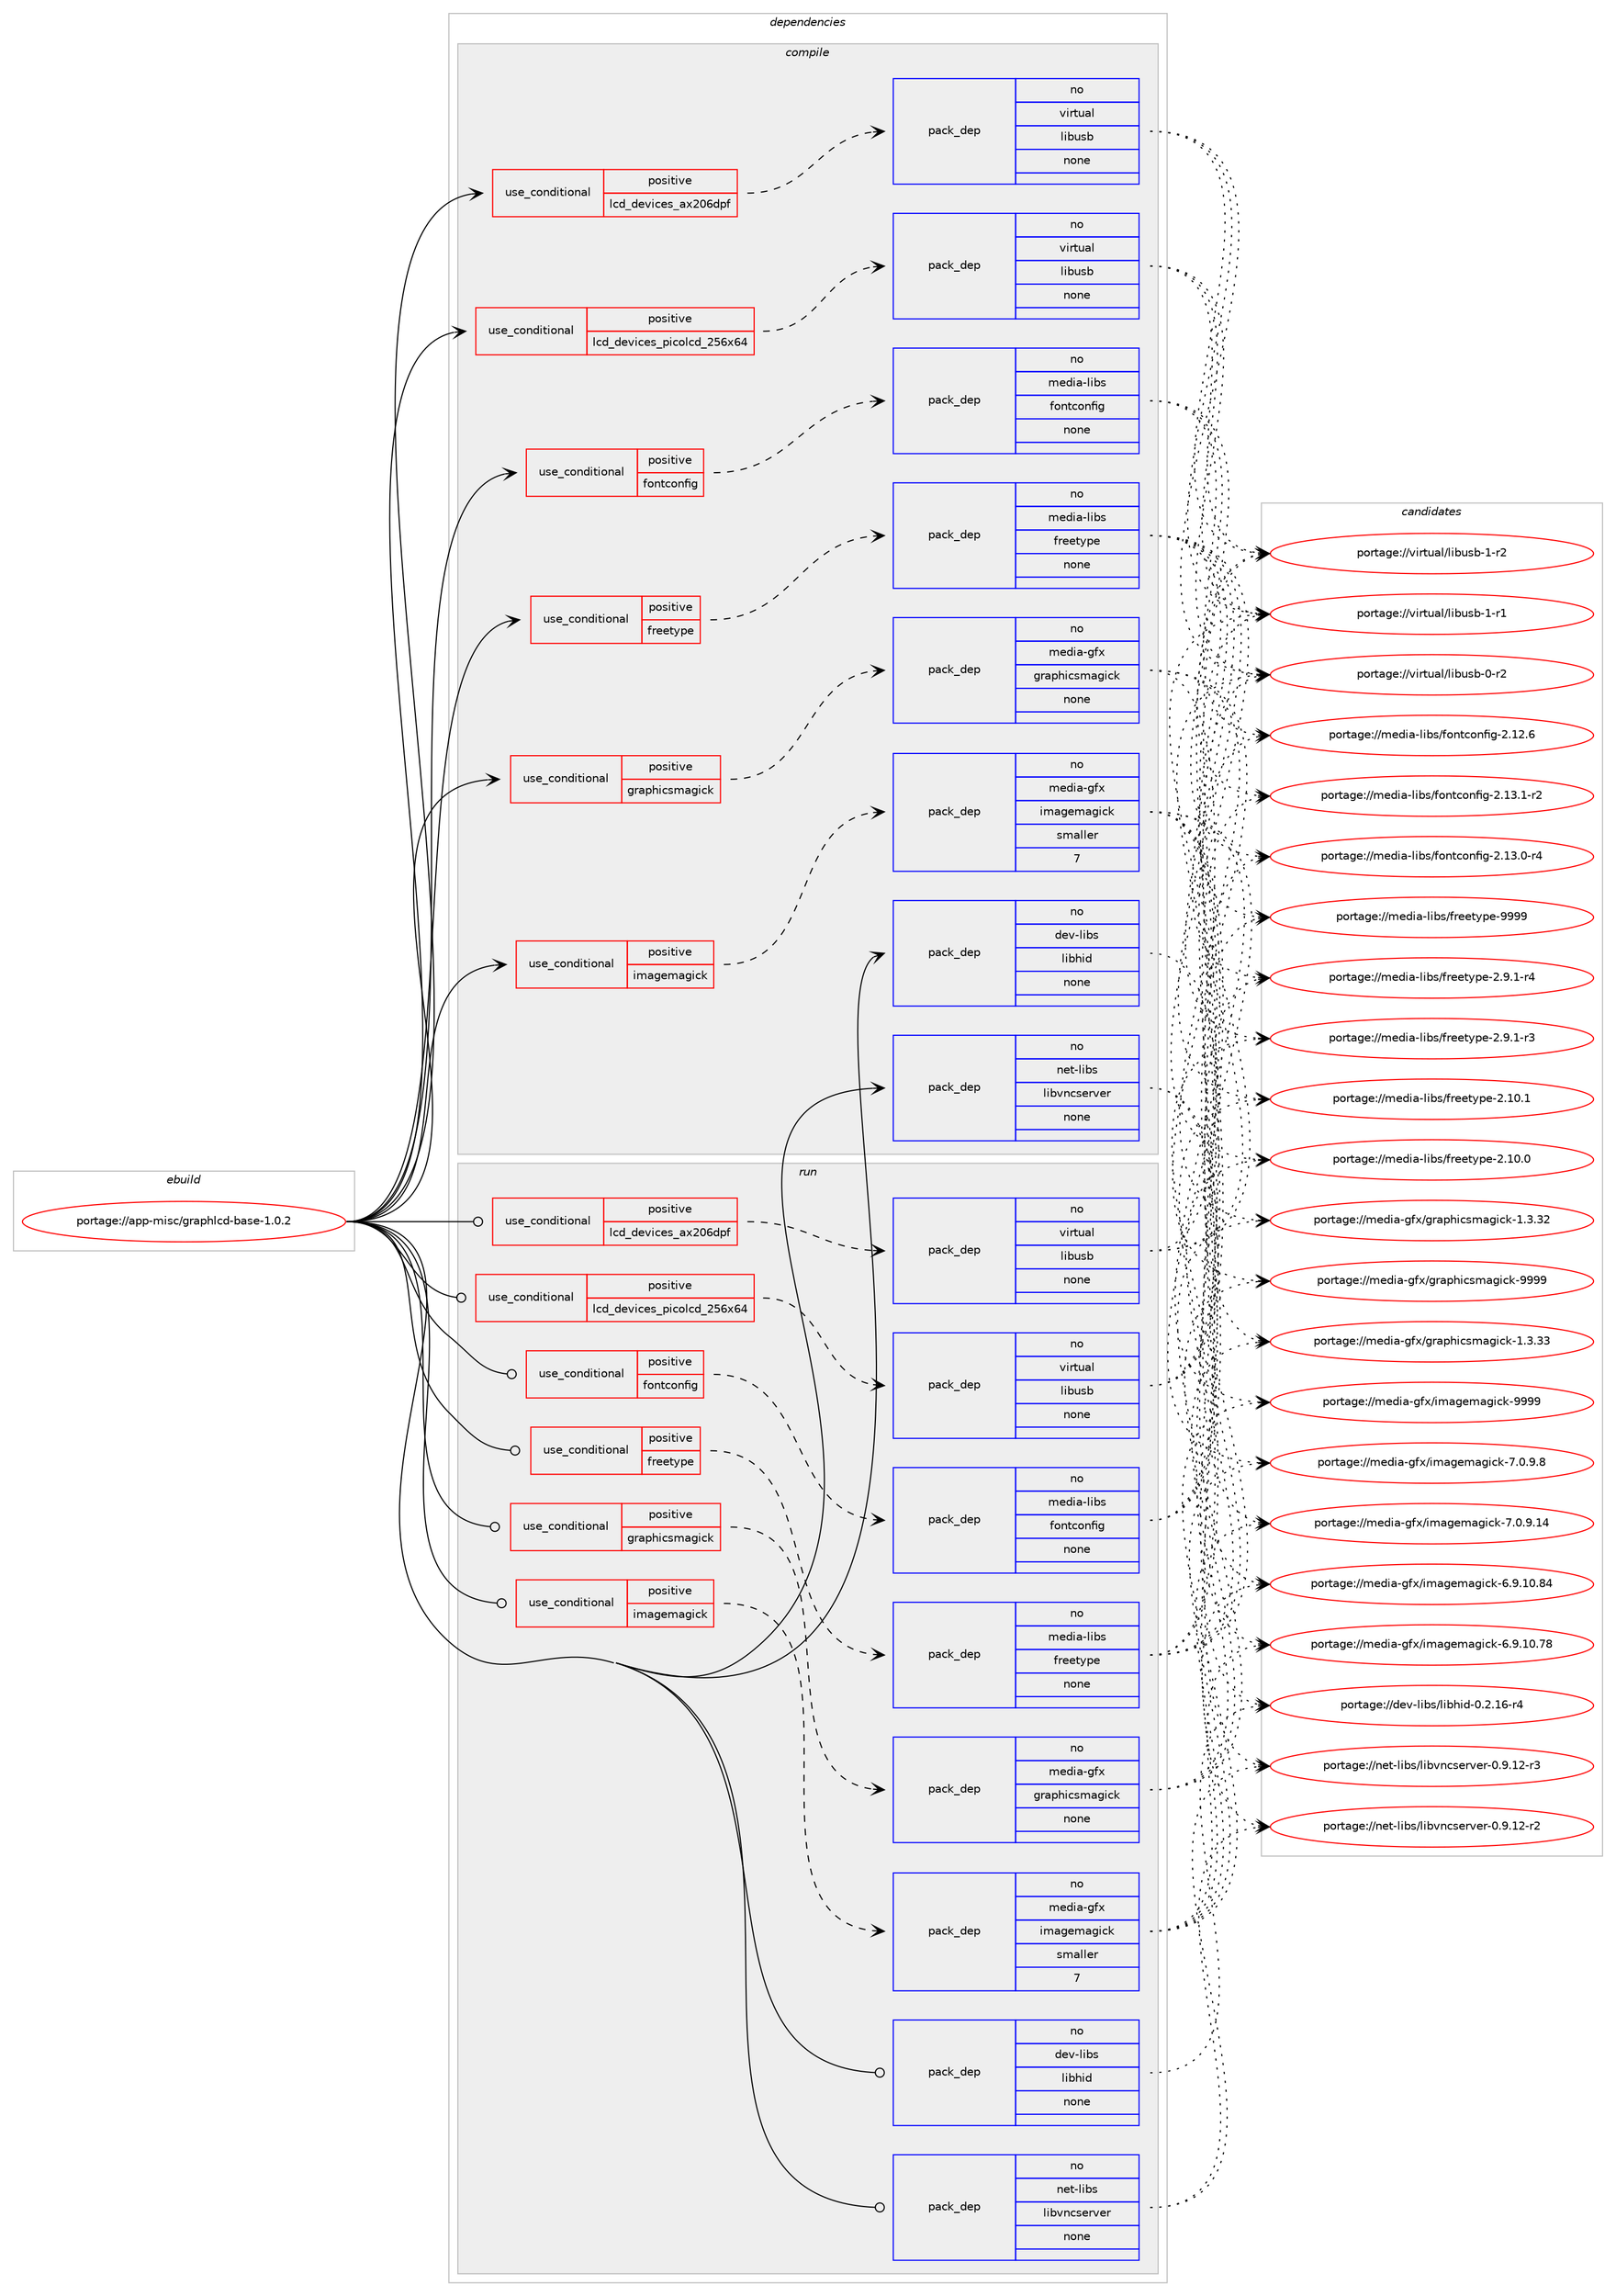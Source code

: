 digraph prolog {

# *************
# Graph options
# *************

newrank=true;
concentrate=true;
compound=true;
graph [rankdir=LR,fontname=Helvetica,fontsize=10,ranksep=1.5];#, ranksep=2.5, nodesep=0.2];
edge  [arrowhead=vee];
node  [fontname=Helvetica,fontsize=10];

# **********
# The ebuild
# **********

subgraph cluster_leftcol {
color=gray;
label=<<i>ebuild</i>>;
id [label="portage://app-misc/graphlcd-base-1.0.2", color=red, width=4, href="../app-misc/graphlcd-base-1.0.2.svg"];
}

# ****************
# The dependencies
# ****************

subgraph cluster_midcol {
color=gray;
label=<<i>dependencies</i>>;
subgraph cluster_compile {
fillcolor="#eeeeee";
style=filled;
label=<<i>compile</i>>;
subgraph cond143369 {
dependency612018 [label=<<TABLE BORDER="0" CELLBORDER="1" CELLSPACING="0" CELLPADDING="4"><TR><TD ROWSPAN="3" CELLPADDING="10">use_conditional</TD></TR><TR><TD>positive</TD></TR><TR><TD>fontconfig</TD></TR></TABLE>>, shape=none, color=red];
subgraph pack460456 {
dependency612019 [label=<<TABLE BORDER="0" CELLBORDER="1" CELLSPACING="0" CELLPADDING="4" WIDTH="220"><TR><TD ROWSPAN="6" CELLPADDING="30">pack_dep</TD></TR><TR><TD WIDTH="110">no</TD></TR><TR><TD>media-libs</TD></TR><TR><TD>fontconfig</TD></TR><TR><TD>none</TD></TR><TR><TD></TD></TR></TABLE>>, shape=none, color=blue];
}
dependency612018:e -> dependency612019:w [weight=20,style="dashed",arrowhead="vee"];
}
id:e -> dependency612018:w [weight=20,style="solid",arrowhead="vee"];
subgraph cond143370 {
dependency612020 [label=<<TABLE BORDER="0" CELLBORDER="1" CELLSPACING="0" CELLPADDING="4"><TR><TD ROWSPAN="3" CELLPADDING="10">use_conditional</TD></TR><TR><TD>positive</TD></TR><TR><TD>freetype</TD></TR></TABLE>>, shape=none, color=red];
subgraph pack460457 {
dependency612021 [label=<<TABLE BORDER="0" CELLBORDER="1" CELLSPACING="0" CELLPADDING="4" WIDTH="220"><TR><TD ROWSPAN="6" CELLPADDING="30">pack_dep</TD></TR><TR><TD WIDTH="110">no</TD></TR><TR><TD>media-libs</TD></TR><TR><TD>freetype</TD></TR><TR><TD>none</TD></TR><TR><TD></TD></TR></TABLE>>, shape=none, color=blue];
}
dependency612020:e -> dependency612021:w [weight=20,style="dashed",arrowhead="vee"];
}
id:e -> dependency612020:w [weight=20,style="solid",arrowhead="vee"];
subgraph cond143371 {
dependency612022 [label=<<TABLE BORDER="0" CELLBORDER="1" CELLSPACING="0" CELLPADDING="4"><TR><TD ROWSPAN="3" CELLPADDING="10">use_conditional</TD></TR><TR><TD>positive</TD></TR><TR><TD>graphicsmagick</TD></TR></TABLE>>, shape=none, color=red];
subgraph pack460458 {
dependency612023 [label=<<TABLE BORDER="0" CELLBORDER="1" CELLSPACING="0" CELLPADDING="4" WIDTH="220"><TR><TD ROWSPAN="6" CELLPADDING="30">pack_dep</TD></TR><TR><TD WIDTH="110">no</TD></TR><TR><TD>media-gfx</TD></TR><TR><TD>graphicsmagick</TD></TR><TR><TD>none</TD></TR><TR><TD></TD></TR></TABLE>>, shape=none, color=blue];
}
dependency612022:e -> dependency612023:w [weight=20,style="dashed",arrowhead="vee"];
}
id:e -> dependency612022:w [weight=20,style="solid",arrowhead="vee"];
subgraph cond143372 {
dependency612024 [label=<<TABLE BORDER="0" CELLBORDER="1" CELLSPACING="0" CELLPADDING="4"><TR><TD ROWSPAN="3" CELLPADDING="10">use_conditional</TD></TR><TR><TD>positive</TD></TR><TR><TD>imagemagick</TD></TR></TABLE>>, shape=none, color=red];
subgraph pack460459 {
dependency612025 [label=<<TABLE BORDER="0" CELLBORDER="1" CELLSPACING="0" CELLPADDING="4" WIDTH="220"><TR><TD ROWSPAN="6" CELLPADDING="30">pack_dep</TD></TR><TR><TD WIDTH="110">no</TD></TR><TR><TD>media-gfx</TD></TR><TR><TD>imagemagick</TD></TR><TR><TD>smaller</TD></TR><TR><TD>7</TD></TR></TABLE>>, shape=none, color=blue];
}
dependency612024:e -> dependency612025:w [weight=20,style="dashed",arrowhead="vee"];
}
id:e -> dependency612024:w [weight=20,style="solid",arrowhead="vee"];
subgraph cond143373 {
dependency612026 [label=<<TABLE BORDER="0" CELLBORDER="1" CELLSPACING="0" CELLPADDING="4"><TR><TD ROWSPAN="3" CELLPADDING="10">use_conditional</TD></TR><TR><TD>positive</TD></TR><TR><TD>lcd_devices_ax206dpf</TD></TR></TABLE>>, shape=none, color=red];
subgraph pack460460 {
dependency612027 [label=<<TABLE BORDER="0" CELLBORDER="1" CELLSPACING="0" CELLPADDING="4" WIDTH="220"><TR><TD ROWSPAN="6" CELLPADDING="30">pack_dep</TD></TR><TR><TD WIDTH="110">no</TD></TR><TR><TD>virtual</TD></TR><TR><TD>libusb</TD></TR><TR><TD>none</TD></TR><TR><TD></TD></TR></TABLE>>, shape=none, color=blue];
}
dependency612026:e -> dependency612027:w [weight=20,style="dashed",arrowhead="vee"];
}
id:e -> dependency612026:w [weight=20,style="solid",arrowhead="vee"];
subgraph cond143374 {
dependency612028 [label=<<TABLE BORDER="0" CELLBORDER="1" CELLSPACING="0" CELLPADDING="4"><TR><TD ROWSPAN="3" CELLPADDING="10">use_conditional</TD></TR><TR><TD>positive</TD></TR><TR><TD>lcd_devices_picolcd_256x64</TD></TR></TABLE>>, shape=none, color=red];
subgraph pack460461 {
dependency612029 [label=<<TABLE BORDER="0" CELLBORDER="1" CELLSPACING="0" CELLPADDING="4" WIDTH="220"><TR><TD ROWSPAN="6" CELLPADDING="30">pack_dep</TD></TR><TR><TD WIDTH="110">no</TD></TR><TR><TD>virtual</TD></TR><TR><TD>libusb</TD></TR><TR><TD>none</TD></TR><TR><TD></TD></TR></TABLE>>, shape=none, color=blue];
}
dependency612028:e -> dependency612029:w [weight=20,style="dashed",arrowhead="vee"];
}
id:e -> dependency612028:w [weight=20,style="solid",arrowhead="vee"];
subgraph pack460462 {
dependency612030 [label=<<TABLE BORDER="0" CELLBORDER="1" CELLSPACING="0" CELLPADDING="4" WIDTH="220"><TR><TD ROWSPAN="6" CELLPADDING="30">pack_dep</TD></TR><TR><TD WIDTH="110">no</TD></TR><TR><TD>dev-libs</TD></TR><TR><TD>libhid</TD></TR><TR><TD>none</TD></TR><TR><TD></TD></TR></TABLE>>, shape=none, color=blue];
}
id:e -> dependency612030:w [weight=20,style="solid",arrowhead="vee"];
subgraph pack460463 {
dependency612031 [label=<<TABLE BORDER="0" CELLBORDER="1" CELLSPACING="0" CELLPADDING="4" WIDTH="220"><TR><TD ROWSPAN="6" CELLPADDING="30">pack_dep</TD></TR><TR><TD WIDTH="110">no</TD></TR><TR><TD>net-libs</TD></TR><TR><TD>libvncserver</TD></TR><TR><TD>none</TD></TR><TR><TD></TD></TR></TABLE>>, shape=none, color=blue];
}
id:e -> dependency612031:w [weight=20,style="solid",arrowhead="vee"];
}
subgraph cluster_compileandrun {
fillcolor="#eeeeee";
style=filled;
label=<<i>compile and run</i>>;
}
subgraph cluster_run {
fillcolor="#eeeeee";
style=filled;
label=<<i>run</i>>;
subgraph cond143375 {
dependency612032 [label=<<TABLE BORDER="0" CELLBORDER="1" CELLSPACING="0" CELLPADDING="4"><TR><TD ROWSPAN="3" CELLPADDING="10">use_conditional</TD></TR><TR><TD>positive</TD></TR><TR><TD>fontconfig</TD></TR></TABLE>>, shape=none, color=red];
subgraph pack460464 {
dependency612033 [label=<<TABLE BORDER="0" CELLBORDER="1" CELLSPACING="0" CELLPADDING="4" WIDTH="220"><TR><TD ROWSPAN="6" CELLPADDING="30">pack_dep</TD></TR><TR><TD WIDTH="110">no</TD></TR><TR><TD>media-libs</TD></TR><TR><TD>fontconfig</TD></TR><TR><TD>none</TD></TR><TR><TD></TD></TR></TABLE>>, shape=none, color=blue];
}
dependency612032:e -> dependency612033:w [weight=20,style="dashed",arrowhead="vee"];
}
id:e -> dependency612032:w [weight=20,style="solid",arrowhead="odot"];
subgraph cond143376 {
dependency612034 [label=<<TABLE BORDER="0" CELLBORDER="1" CELLSPACING="0" CELLPADDING="4"><TR><TD ROWSPAN="3" CELLPADDING="10">use_conditional</TD></TR><TR><TD>positive</TD></TR><TR><TD>freetype</TD></TR></TABLE>>, shape=none, color=red];
subgraph pack460465 {
dependency612035 [label=<<TABLE BORDER="0" CELLBORDER="1" CELLSPACING="0" CELLPADDING="4" WIDTH="220"><TR><TD ROWSPAN="6" CELLPADDING="30">pack_dep</TD></TR><TR><TD WIDTH="110">no</TD></TR><TR><TD>media-libs</TD></TR><TR><TD>freetype</TD></TR><TR><TD>none</TD></TR><TR><TD></TD></TR></TABLE>>, shape=none, color=blue];
}
dependency612034:e -> dependency612035:w [weight=20,style="dashed",arrowhead="vee"];
}
id:e -> dependency612034:w [weight=20,style="solid",arrowhead="odot"];
subgraph cond143377 {
dependency612036 [label=<<TABLE BORDER="0" CELLBORDER="1" CELLSPACING="0" CELLPADDING="4"><TR><TD ROWSPAN="3" CELLPADDING="10">use_conditional</TD></TR><TR><TD>positive</TD></TR><TR><TD>graphicsmagick</TD></TR></TABLE>>, shape=none, color=red];
subgraph pack460466 {
dependency612037 [label=<<TABLE BORDER="0" CELLBORDER="1" CELLSPACING="0" CELLPADDING="4" WIDTH="220"><TR><TD ROWSPAN="6" CELLPADDING="30">pack_dep</TD></TR><TR><TD WIDTH="110">no</TD></TR><TR><TD>media-gfx</TD></TR><TR><TD>graphicsmagick</TD></TR><TR><TD>none</TD></TR><TR><TD></TD></TR></TABLE>>, shape=none, color=blue];
}
dependency612036:e -> dependency612037:w [weight=20,style="dashed",arrowhead="vee"];
}
id:e -> dependency612036:w [weight=20,style="solid",arrowhead="odot"];
subgraph cond143378 {
dependency612038 [label=<<TABLE BORDER="0" CELLBORDER="1" CELLSPACING="0" CELLPADDING="4"><TR><TD ROWSPAN="3" CELLPADDING="10">use_conditional</TD></TR><TR><TD>positive</TD></TR><TR><TD>imagemagick</TD></TR></TABLE>>, shape=none, color=red];
subgraph pack460467 {
dependency612039 [label=<<TABLE BORDER="0" CELLBORDER="1" CELLSPACING="0" CELLPADDING="4" WIDTH="220"><TR><TD ROWSPAN="6" CELLPADDING="30">pack_dep</TD></TR><TR><TD WIDTH="110">no</TD></TR><TR><TD>media-gfx</TD></TR><TR><TD>imagemagick</TD></TR><TR><TD>smaller</TD></TR><TR><TD>7</TD></TR></TABLE>>, shape=none, color=blue];
}
dependency612038:e -> dependency612039:w [weight=20,style="dashed",arrowhead="vee"];
}
id:e -> dependency612038:w [weight=20,style="solid",arrowhead="odot"];
subgraph cond143379 {
dependency612040 [label=<<TABLE BORDER="0" CELLBORDER="1" CELLSPACING="0" CELLPADDING="4"><TR><TD ROWSPAN="3" CELLPADDING="10">use_conditional</TD></TR><TR><TD>positive</TD></TR><TR><TD>lcd_devices_ax206dpf</TD></TR></TABLE>>, shape=none, color=red];
subgraph pack460468 {
dependency612041 [label=<<TABLE BORDER="0" CELLBORDER="1" CELLSPACING="0" CELLPADDING="4" WIDTH="220"><TR><TD ROWSPAN="6" CELLPADDING="30">pack_dep</TD></TR><TR><TD WIDTH="110">no</TD></TR><TR><TD>virtual</TD></TR><TR><TD>libusb</TD></TR><TR><TD>none</TD></TR><TR><TD></TD></TR></TABLE>>, shape=none, color=blue];
}
dependency612040:e -> dependency612041:w [weight=20,style="dashed",arrowhead="vee"];
}
id:e -> dependency612040:w [weight=20,style="solid",arrowhead="odot"];
subgraph cond143380 {
dependency612042 [label=<<TABLE BORDER="0" CELLBORDER="1" CELLSPACING="0" CELLPADDING="4"><TR><TD ROWSPAN="3" CELLPADDING="10">use_conditional</TD></TR><TR><TD>positive</TD></TR><TR><TD>lcd_devices_picolcd_256x64</TD></TR></TABLE>>, shape=none, color=red];
subgraph pack460469 {
dependency612043 [label=<<TABLE BORDER="0" CELLBORDER="1" CELLSPACING="0" CELLPADDING="4" WIDTH="220"><TR><TD ROWSPAN="6" CELLPADDING="30">pack_dep</TD></TR><TR><TD WIDTH="110">no</TD></TR><TR><TD>virtual</TD></TR><TR><TD>libusb</TD></TR><TR><TD>none</TD></TR><TR><TD></TD></TR></TABLE>>, shape=none, color=blue];
}
dependency612042:e -> dependency612043:w [weight=20,style="dashed",arrowhead="vee"];
}
id:e -> dependency612042:w [weight=20,style="solid",arrowhead="odot"];
subgraph pack460470 {
dependency612044 [label=<<TABLE BORDER="0" CELLBORDER="1" CELLSPACING="0" CELLPADDING="4" WIDTH="220"><TR><TD ROWSPAN="6" CELLPADDING="30">pack_dep</TD></TR><TR><TD WIDTH="110">no</TD></TR><TR><TD>dev-libs</TD></TR><TR><TD>libhid</TD></TR><TR><TD>none</TD></TR><TR><TD></TD></TR></TABLE>>, shape=none, color=blue];
}
id:e -> dependency612044:w [weight=20,style="solid",arrowhead="odot"];
subgraph pack460471 {
dependency612045 [label=<<TABLE BORDER="0" CELLBORDER="1" CELLSPACING="0" CELLPADDING="4" WIDTH="220"><TR><TD ROWSPAN="6" CELLPADDING="30">pack_dep</TD></TR><TR><TD WIDTH="110">no</TD></TR><TR><TD>net-libs</TD></TR><TR><TD>libvncserver</TD></TR><TR><TD>none</TD></TR><TR><TD></TD></TR></TABLE>>, shape=none, color=blue];
}
id:e -> dependency612045:w [weight=20,style="solid",arrowhead="odot"];
}
}

# **************
# The candidates
# **************

subgraph cluster_choices {
rank=same;
color=gray;
label=<<i>candidates</i>>;

subgraph choice460456 {
color=black;
nodesep=1;
choice1091011001059745108105981154710211111011699111110102105103455046495146494511450 [label="portage://media-libs/fontconfig-2.13.1-r2", color=red, width=4,href="../media-libs/fontconfig-2.13.1-r2.svg"];
choice1091011001059745108105981154710211111011699111110102105103455046495146484511452 [label="portage://media-libs/fontconfig-2.13.0-r4", color=red, width=4,href="../media-libs/fontconfig-2.13.0-r4.svg"];
choice109101100105974510810598115471021111101169911111010210510345504649504654 [label="portage://media-libs/fontconfig-2.12.6", color=red, width=4,href="../media-libs/fontconfig-2.12.6.svg"];
dependency612019:e -> choice1091011001059745108105981154710211111011699111110102105103455046495146494511450:w [style=dotted,weight="100"];
dependency612019:e -> choice1091011001059745108105981154710211111011699111110102105103455046495146484511452:w [style=dotted,weight="100"];
dependency612019:e -> choice109101100105974510810598115471021111101169911111010210510345504649504654:w [style=dotted,weight="100"];
}
subgraph choice460457 {
color=black;
nodesep=1;
choice109101100105974510810598115471021141011011161211121014557575757 [label="portage://media-libs/freetype-9999", color=red, width=4,href="../media-libs/freetype-9999.svg"];
choice109101100105974510810598115471021141011011161211121014550465746494511452 [label="portage://media-libs/freetype-2.9.1-r4", color=red, width=4,href="../media-libs/freetype-2.9.1-r4.svg"];
choice109101100105974510810598115471021141011011161211121014550465746494511451 [label="portage://media-libs/freetype-2.9.1-r3", color=red, width=4,href="../media-libs/freetype-2.9.1-r3.svg"];
choice1091011001059745108105981154710211410110111612111210145504649484649 [label="portage://media-libs/freetype-2.10.1", color=red, width=4,href="../media-libs/freetype-2.10.1.svg"];
choice1091011001059745108105981154710211410110111612111210145504649484648 [label="portage://media-libs/freetype-2.10.0", color=red, width=4,href="../media-libs/freetype-2.10.0.svg"];
dependency612021:e -> choice109101100105974510810598115471021141011011161211121014557575757:w [style=dotted,weight="100"];
dependency612021:e -> choice109101100105974510810598115471021141011011161211121014550465746494511452:w [style=dotted,weight="100"];
dependency612021:e -> choice109101100105974510810598115471021141011011161211121014550465746494511451:w [style=dotted,weight="100"];
dependency612021:e -> choice1091011001059745108105981154710211410110111612111210145504649484649:w [style=dotted,weight="100"];
dependency612021:e -> choice1091011001059745108105981154710211410110111612111210145504649484648:w [style=dotted,weight="100"];
}
subgraph choice460458 {
color=black;
nodesep=1;
choice109101100105974510310212047103114971121041059911510997103105991074557575757 [label="portage://media-gfx/graphicsmagick-9999", color=red, width=4,href="../media-gfx/graphicsmagick-9999.svg"];
choice1091011001059745103102120471031149711210410599115109971031059910745494651465151 [label="portage://media-gfx/graphicsmagick-1.3.33", color=red, width=4,href="../media-gfx/graphicsmagick-1.3.33.svg"];
choice1091011001059745103102120471031149711210410599115109971031059910745494651465150 [label="portage://media-gfx/graphicsmagick-1.3.32", color=red, width=4,href="../media-gfx/graphicsmagick-1.3.32.svg"];
dependency612023:e -> choice109101100105974510310212047103114971121041059911510997103105991074557575757:w [style=dotted,weight="100"];
dependency612023:e -> choice1091011001059745103102120471031149711210410599115109971031059910745494651465151:w [style=dotted,weight="100"];
dependency612023:e -> choice1091011001059745103102120471031149711210410599115109971031059910745494651465150:w [style=dotted,weight="100"];
}
subgraph choice460459 {
color=black;
nodesep=1;
choice1091011001059745103102120471051099710310110997103105991074557575757 [label="portage://media-gfx/imagemagick-9999", color=red, width=4,href="../media-gfx/imagemagick-9999.svg"];
choice1091011001059745103102120471051099710310110997103105991074555464846574656 [label="portage://media-gfx/imagemagick-7.0.9.8", color=red, width=4,href="../media-gfx/imagemagick-7.0.9.8.svg"];
choice109101100105974510310212047105109971031011099710310599107455546484657464952 [label="portage://media-gfx/imagemagick-7.0.9.14", color=red, width=4,href="../media-gfx/imagemagick-7.0.9.14.svg"];
choice10910110010597451031021204710510997103101109971031059910745544657464948465652 [label="portage://media-gfx/imagemagick-6.9.10.84", color=red, width=4,href="../media-gfx/imagemagick-6.9.10.84.svg"];
choice10910110010597451031021204710510997103101109971031059910745544657464948465556 [label="portage://media-gfx/imagemagick-6.9.10.78", color=red, width=4,href="../media-gfx/imagemagick-6.9.10.78.svg"];
dependency612025:e -> choice1091011001059745103102120471051099710310110997103105991074557575757:w [style=dotted,weight="100"];
dependency612025:e -> choice1091011001059745103102120471051099710310110997103105991074555464846574656:w [style=dotted,weight="100"];
dependency612025:e -> choice109101100105974510310212047105109971031011099710310599107455546484657464952:w [style=dotted,weight="100"];
dependency612025:e -> choice10910110010597451031021204710510997103101109971031059910745544657464948465652:w [style=dotted,weight="100"];
dependency612025:e -> choice10910110010597451031021204710510997103101109971031059910745544657464948465556:w [style=dotted,weight="100"];
}
subgraph choice460460 {
color=black;
nodesep=1;
choice1181051141161179710847108105981171159845494511450 [label="portage://virtual/libusb-1-r2", color=red, width=4,href="../virtual/libusb-1-r2.svg"];
choice1181051141161179710847108105981171159845494511449 [label="portage://virtual/libusb-1-r1", color=red, width=4,href="../virtual/libusb-1-r1.svg"];
choice1181051141161179710847108105981171159845484511450 [label="portage://virtual/libusb-0-r2", color=red, width=4,href="../virtual/libusb-0-r2.svg"];
dependency612027:e -> choice1181051141161179710847108105981171159845494511450:w [style=dotted,weight="100"];
dependency612027:e -> choice1181051141161179710847108105981171159845494511449:w [style=dotted,weight="100"];
dependency612027:e -> choice1181051141161179710847108105981171159845484511450:w [style=dotted,weight="100"];
}
subgraph choice460461 {
color=black;
nodesep=1;
choice1181051141161179710847108105981171159845494511450 [label="portage://virtual/libusb-1-r2", color=red, width=4,href="../virtual/libusb-1-r2.svg"];
choice1181051141161179710847108105981171159845494511449 [label="portage://virtual/libusb-1-r1", color=red, width=4,href="../virtual/libusb-1-r1.svg"];
choice1181051141161179710847108105981171159845484511450 [label="portage://virtual/libusb-0-r2", color=red, width=4,href="../virtual/libusb-0-r2.svg"];
dependency612029:e -> choice1181051141161179710847108105981171159845494511450:w [style=dotted,weight="100"];
dependency612029:e -> choice1181051141161179710847108105981171159845494511449:w [style=dotted,weight="100"];
dependency612029:e -> choice1181051141161179710847108105981171159845484511450:w [style=dotted,weight="100"];
}
subgraph choice460462 {
color=black;
nodesep=1;
choice10010111845108105981154710810598104105100454846504649544511452 [label="portage://dev-libs/libhid-0.2.16-r4", color=red, width=4,href="../dev-libs/libhid-0.2.16-r4.svg"];
dependency612030:e -> choice10010111845108105981154710810598104105100454846504649544511452:w [style=dotted,weight="100"];
}
subgraph choice460463 {
color=black;
nodesep=1;
choice1101011164510810598115471081059811811099115101114118101114454846574649504511451 [label="portage://net-libs/libvncserver-0.9.12-r3", color=red, width=4,href="../net-libs/libvncserver-0.9.12-r3.svg"];
choice1101011164510810598115471081059811811099115101114118101114454846574649504511450 [label="portage://net-libs/libvncserver-0.9.12-r2", color=red, width=4,href="../net-libs/libvncserver-0.9.12-r2.svg"];
dependency612031:e -> choice1101011164510810598115471081059811811099115101114118101114454846574649504511451:w [style=dotted,weight="100"];
dependency612031:e -> choice1101011164510810598115471081059811811099115101114118101114454846574649504511450:w [style=dotted,weight="100"];
}
subgraph choice460464 {
color=black;
nodesep=1;
choice1091011001059745108105981154710211111011699111110102105103455046495146494511450 [label="portage://media-libs/fontconfig-2.13.1-r2", color=red, width=4,href="../media-libs/fontconfig-2.13.1-r2.svg"];
choice1091011001059745108105981154710211111011699111110102105103455046495146484511452 [label="portage://media-libs/fontconfig-2.13.0-r4", color=red, width=4,href="../media-libs/fontconfig-2.13.0-r4.svg"];
choice109101100105974510810598115471021111101169911111010210510345504649504654 [label="portage://media-libs/fontconfig-2.12.6", color=red, width=4,href="../media-libs/fontconfig-2.12.6.svg"];
dependency612033:e -> choice1091011001059745108105981154710211111011699111110102105103455046495146494511450:w [style=dotted,weight="100"];
dependency612033:e -> choice1091011001059745108105981154710211111011699111110102105103455046495146484511452:w [style=dotted,weight="100"];
dependency612033:e -> choice109101100105974510810598115471021111101169911111010210510345504649504654:w [style=dotted,weight="100"];
}
subgraph choice460465 {
color=black;
nodesep=1;
choice109101100105974510810598115471021141011011161211121014557575757 [label="portage://media-libs/freetype-9999", color=red, width=4,href="../media-libs/freetype-9999.svg"];
choice109101100105974510810598115471021141011011161211121014550465746494511452 [label="portage://media-libs/freetype-2.9.1-r4", color=red, width=4,href="../media-libs/freetype-2.9.1-r4.svg"];
choice109101100105974510810598115471021141011011161211121014550465746494511451 [label="portage://media-libs/freetype-2.9.1-r3", color=red, width=4,href="../media-libs/freetype-2.9.1-r3.svg"];
choice1091011001059745108105981154710211410110111612111210145504649484649 [label="portage://media-libs/freetype-2.10.1", color=red, width=4,href="../media-libs/freetype-2.10.1.svg"];
choice1091011001059745108105981154710211410110111612111210145504649484648 [label="portage://media-libs/freetype-2.10.0", color=red, width=4,href="../media-libs/freetype-2.10.0.svg"];
dependency612035:e -> choice109101100105974510810598115471021141011011161211121014557575757:w [style=dotted,weight="100"];
dependency612035:e -> choice109101100105974510810598115471021141011011161211121014550465746494511452:w [style=dotted,weight="100"];
dependency612035:e -> choice109101100105974510810598115471021141011011161211121014550465746494511451:w [style=dotted,weight="100"];
dependency612035:e -> choice1091011001059745108105981154710211410110111612111210145504649484649:w [style=dotted,weight="100"];
dependency612035:e -> choice1091011001059745108105981154710211410110111612111210145504649484648:w [style=dotted,weight="100"];
}
subgraph choice460466 {
color=black;
nodesep=1;
choice109101100105974510310212047103114971121041059911510997103105991074557575757 [label="portage://media-gfx/graphicsmagick-9999", color=red, width=4,href="../media-gfx/graphicsmagick-9999.svg"];
choice1091011001059745103102120471031149711210410599115109971031059910745494651465151 [label="portage://media-gfx/graphicsmagick-1.3.33", color=red, width=4,href="../media-gfx/graphicsmagick-1.3.33.svg"];
choice1091011001059745103102120471031149711210410599115109971031059910745494651465150 [label="portage://media-gfx/graphicsmagick-1.3.32", color=red, width=4,href="../media-gfx/graphicsmagick-1.3.32.svg"];
dependency612037:e -> choice109101100105974510310212047103114971121041059911510997103105991074557575757:w [style=dotted,weight="100"];
dependency612037:e -> choice1091011001059745103102120471031149711210410599115109971031059910745494651465151:w [style=dotted,weight="100"];
dependency612037:e -> choice1091011001059745103102120471031149711210410599115109971031059910745494651465150:w [style=dotted,weight="100"];
}
subgraph choice460467 {
color=black;
nodesep=1;
choice1091011001059745103102120471051099710310110997103105991074557575757 [label="portage://media-gfx/imagemagick-9999", color=red, width=4,href="../media-gfx/imagemagick-9999.svg"];
choice1091011001059745103102120471051099710310110997103105991074555464846574656 [label="portage://media-gfx/imagemagick-7.0.9.8", color=red, width=4,href="../media-gfx/imagemagick-7.0.9.8.svg"];
choice109101100105974510310212047105109971031011099710310599107455546484657464952 [label="portage://media-gfx/imagemagick-7.0.9.14", color=red, width=4,href="../media-gfx/imagemagick-7.0.9.14.svg"];
choice10910110010597451031021204710510997103101109971031059910745544657464948465652 [label="portage://media-gfx/imagemagick-6.9.10.84", color=red, width=4,href="../media-gfx/imagemagick-6.9.10.84.svg"];
choice10910110010597451031021204710510997103101109971031059910745544657464948465556 [label="portage://media-gfx/imagemagick-6.9.10.78", color=red, width=4,href="../media-gfx/imagemagick-6.9.10.78.svg"];
dependency612039:e -> choice1091011001059745103102120471051099710310110997103105991074557575757:w [style=dotted,weight="100"];
dependency612039:e -> choice1091011001059745103102120471051099710310110997103105991074555464846574656:w [style=dotted,weight="100"];
dependency612039:e -> choice109101100105974510310212047105109971031011099710310599107455546484657464952:w [style=dotted,weight="100"];
dependency612039:e -> choice10910110010597451031021204710510997103101109971031059910745544657464948465652:w [style=dotted,weight="100"];
dependency612039:e -> choice10910110010597451031021204710510997103101109971031059910745544657464948465556:w [style=dotted,weight="100"];
}
subgraph choice460468 {
color=black;
nodesep=1;
choice1181051141161179710847108105981171159845494511450 [label="portage://virtual/libusb-1-r2", color=red, width=4,href="../virtual/libusb-1-r2.svg"];
choice1181051141161179710847108105981171159845494511449 [label="portage://virtual/libusb-1-r1", color=red, width=4,href="../virtual/libusb-1-r1.svg"];
choice1181051141161179710847108105981171159845484511450 [label="portage://virtual/libusb-0-r2", color=red, width=4,href="../virtual/libusb-0-r2.svg"];
dependency612041:e -> choice1181051141161179710847108105981171159845494511450:w [style=dotted,weight="100"];
dependency612041:e -> choice1181051141161179710847108105981171159845494511449:w [style=dotted,weight="100"];
dependency612041:e -> choice1181051141161179710847108105981171159845484511450:w [style=dotted,weight="100"];
}
subgraph choice460469 {
color=black;
nodesep=1;
choice1181051141161179710847108105981171159845494511450 [label="portage://virtual/libusb-1-r2", color=red, width=4,href="../virtual/libusb-1-r2.svg"];
choice1181051141161179710847108105981171159845494511449 [label="portage://virtual/libusb-1-r1", color=red, width=4,href="../virtual/libusb-1-r1.svg"];
choice1181051141161179710847108105981171159845484511450 [label="portage://virtual/libusb-0-r2", color=red, width=4,href="../virtual/libusb-0-r2.svg"];
dependency612043:e -> choice1181051141161179710847108105981171159845494511450:w [style=dotted,weight="100"];
dependency612043:e -> choice1181051141161179710847108105981171159845494511449:w [style=dotted,weight="100"];
dependency612043:e -> choice1181051141161179710847108105981171159845484511450:w [style=dotted,weight="100"];
}
subgraph choice460470 {
color=black;
nodesep=1;
choice10010111845108105981154710810598104105100454846504649544511452 [label="portage://dev-libs/libhid-0.2.16-r4", color=red, width=4,href="../dev-libs/libhid-0.2.16-r4.svg"];
dependency612044:e -> choice10010111845108105981154710810598104105100454846504649544511452:w [style=dotted,weight="100"];
}
subgraph choice460471 {
color=black;
nodesep=1;
choice1101011164510810598115471081059811811099115101114118101114454846574649504511451 [label="portage://net-libs/libvncserver-0.9.12-r3", color=red, width=4,href="../net-libs/libvncserver-0.9.12-r3.svg"];
choice1101011164510810598115471081059811811099115101114118101114454846574649504511450 [label="portage://net-libs/libvncserver-0.9.12-r2", color=red, width=4,href="../net-libs/libvncserver-0.9.12-r2.svg"];
dependency612045:e -> choice1101011164510810598115471081059811811099115101114118101114454846574649504511451:w [style=dotted,weight="100"];
dependency612045:e -> choice1101011164510810598115471081059811811099115101114118101114454846574649504511450:w [style=dotted,weight="100"];
}
}

}
